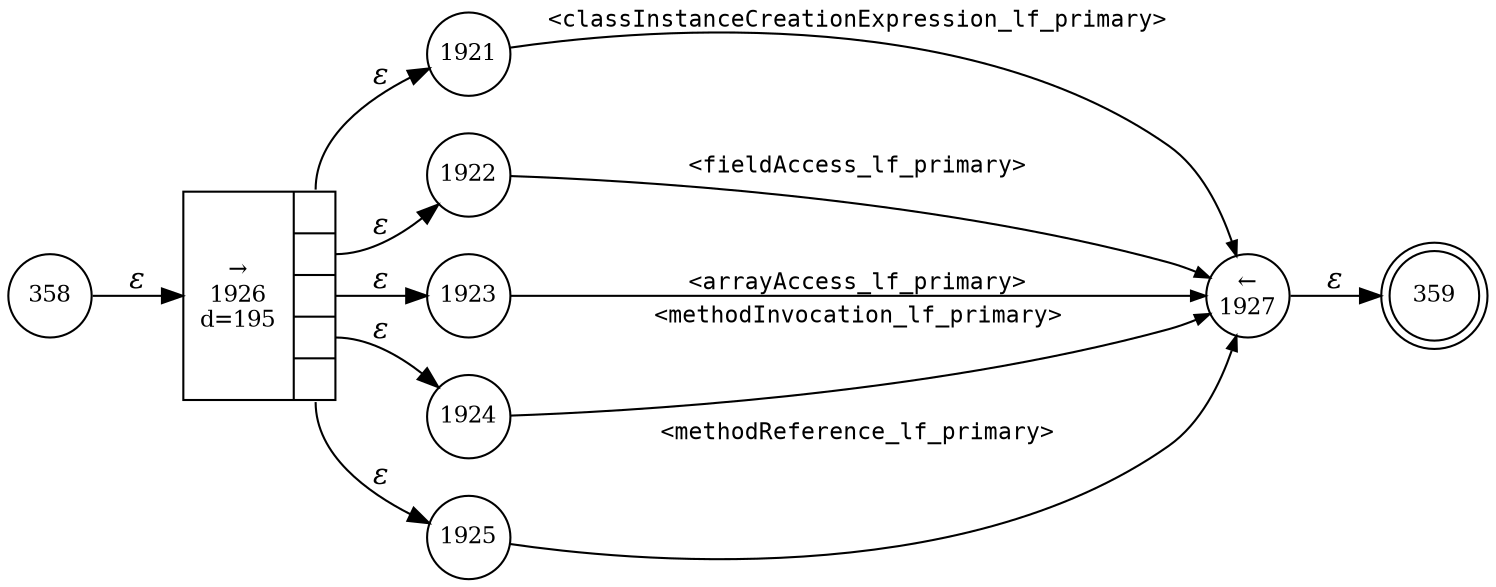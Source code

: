 digraph ATN {
rankdir=LR;
s359[fontsize=11, label="359", shape=doublecircle, fixedsize=true, width=.6];
s1921[fontsize=11,label="1921", shape=circle, fixedsize=true, width=.55, peripheries=1];
s1922[fontsize=11,label="1922", shape=circle, fixedsize=true, width=.55, peripheries=1];
s1923[fontsize=11,label="1923", shape=circle, fixedsize=true, width=.55, peripheries=1];
s1924[fontsize=11,label="1924", shape=circle, fixedsize=true, width=.55, peripheries=1];
s1925[fontsize=11,label="1925", shape=circle, fixedsize=true, width=.55, peripheries=1];
s358[fontsize=11,label="358", shape=circle, fixedsize=true, width=.55, peripheries=1];
s1926[fontsize=11,label="{&rarr;\n1926\nd=195|{<p0>|<p1>|<p2>|<p3>|<p4>}}", shape=record, fixedsize=false, peripheries=1];
s1927[fontsize=11,label="&larr;\n1927", shape=circle, fixedsize=true, width=.55, peripheries=1];
s358 -> s1926 [fontname="Times-Italic", label="&epsilon;"];
s1926:p0 -> s1921 [fontname="Times-Italic", label="&epsilon;"];
s1926:p1 -> s1922 [fontname="Times-Italic", label="&epsilon;"];
s1926:p2 -> s1923 [fontname="Times-Italic", label="&epsilon;"];
s1926:p3 -> s1924 [fontname="Times-Italic", label="&epsilon;"];
s1926:p4 -> s1925 [fontname="Times-Italic", label="&epsilon;"];
s1921 -> s1927 [fontsize=11, fontname="Courier", arrowsize=.7, label = "<classInstanceCreationExpression_lf_primary>", arrowhead = normal];
s1922 -> s1927 [fontsize=11, fontname="Courier", arrowsize=.7, label = "<fieldAccess_lf_primary>", arrowhead = normal];
s1923 -> s1927 [fontsize=11, fontname="Courier", arrowsize=.7, label = "<arrayAccess_lf_primary>", arrowhead = normal];
s1924 -> s1927 [fontsize=11, fontname="Courier", arrowsize=.7, label = "<methodInvocation_lf_primary>", arrowhead = normal];
s1925 -> s1927 [fontsize=11, fontname="Courier", arrowsize=.7, label = "<methodReference_lf_primary>", arrowhead = normal];
s1927 -> s359 [fontname="Times-Italic", label="&epsilon;"];
}